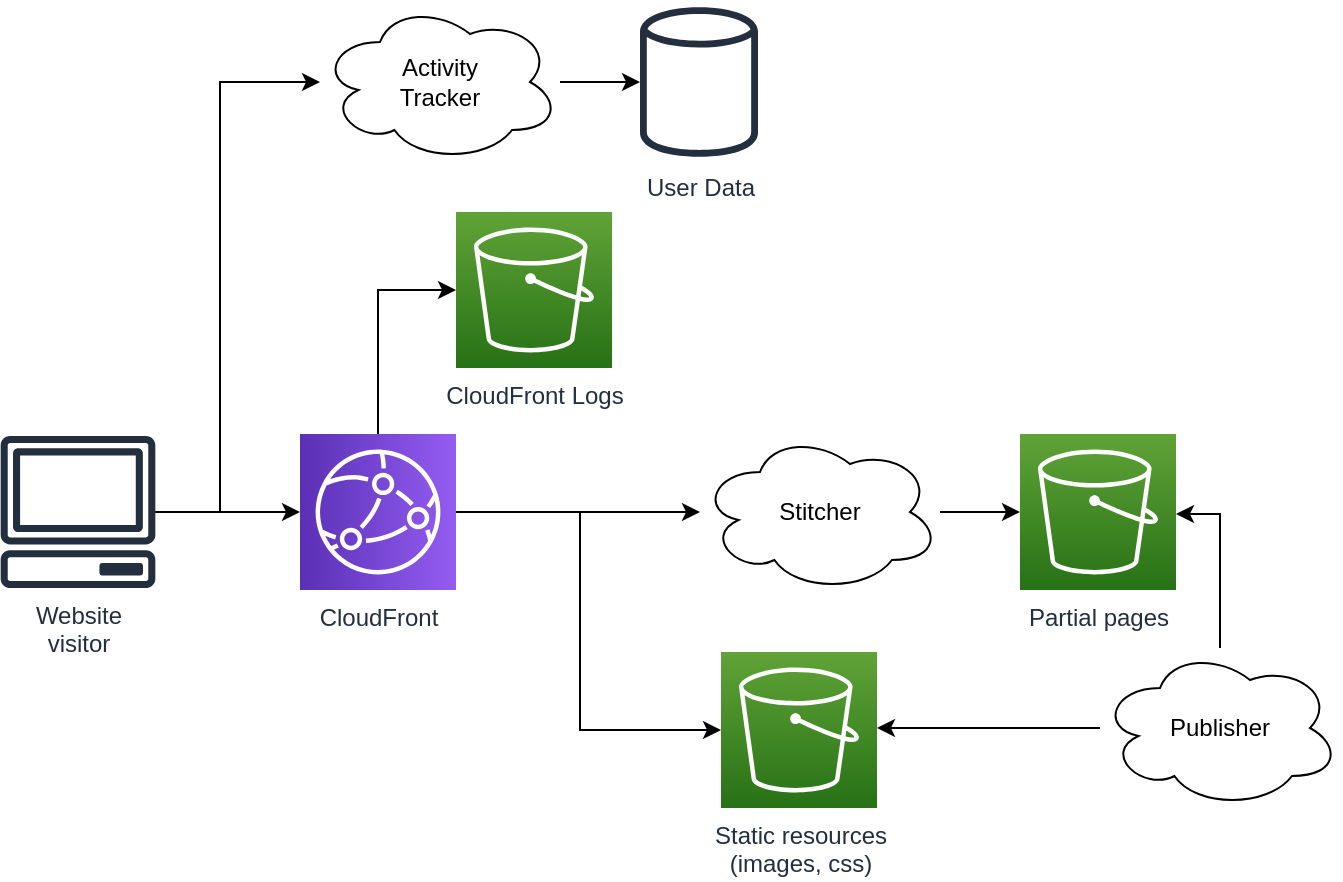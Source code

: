 <mxfile version="14.1.8" type="device"><diagram id="CfiFzVd1xthBuLPHeY75" name="Page-1"><mxGraphModel dx="946" dy="618" grid="1" gridSize="10" guides="1" tooltips="1" connect="1" arrows="1" fold="1" page="1" pageScale="1" pageWidth="827" pageHeight="1169" math="0" shadow="0"><root><mxCell id="0"/><mxCell id="1" parent="0"/><mxCell id="qgEovbpqU0CDhyu8VuXt-6" value="" style="edgeStyle=none;rounded=0;orthogonalLoop=1;jettySize=auto;html=1;" parent="1" source="qgEovbpqU0CDhyu8VuXt-3" target="qgEovbpqU0CDhyu8VuXt-4" edge="1"><mxGeometry relative="1" as="geometry"><Array as="points"><mxPoint x="300" y="265"/><mxPoint x="300" y="374"/></Array></mxGeometry></mxCell><mxCell id="qgEovbpqU0CDhyu8VuXt-7" value="" style="edgeStyle=none;rounded=0;orthogonalLoop=1;jettySize=auto;html=1;" parent="1" source="qgEovbpqU0CDhyu8VuXt-3" target="qgEovbpqU0CDhyu8VuXt-5" edge="1"><mxGeometry relative="1" as="geometry"><Array as="points"><mxPoint x="199" y="154"/></Array></mxGeometry></mxCell><mxCell id="qgEovbpqU0CDhyu8VuXt-3" value="CloudFront" style="outlineConnect=0;fontColor=#232F3E;gradientColor=#945DF2;gradientDirection=north;fillColor=#5A30B5;strokeColor=#ffffff;dashed=0;verticalLabelPosition=bottom;verticalAlign=top;align=center;html=1;fontSize=12;fontStyle=0;aspect=fixed;shape=mxgraph.aws4.resourceIcon;resIcon=mxgraph.aws4.cloudfront;direction=south;" parent="1" vertex="1"><mxGeometry x="160" y="226" width="78" height="78" as="geometry"/></mxCell><mxCell id="qgEovbpqU0CDhyu8VuXt-4" value="Static resources&lt;br&gt;(images, css)" style="outlineConnect=0;fontColor=#232F3E;gradientColor=#60A337;gradientDirection=north;fillColor=#277116;strokeColor=#ffffff;dashed=0;verticalLabelPosition=bottom;verticalAlign=top;align=center;html=1;fontSize=12;fontStyle=0;aspect=fixed;shape=mxgraph.aws4.resourceIcon;resIcon=mxgraph.aws4.s3;" parent="1" vertex="1"><mxGeometry x="370.5" y="335" width="78" height="78" as="geometry"/></mxCell><mxCell id="qgEovbpqU0CDhyu8VuXt-5" value="CloudFront Logs" style="outlineConnect=0;fontColor=#232F3E;gradientColor=#60A337;gradientDirection=north;fillColor=#277116;strokeColor=#ffffff;dashed=0;verticalLabelPosition=bottom;verticalAlign=top;align=center;html=1;fontSize=12;fontStyle=0;aspect=fixed;shape=mxgraph.aws4.resourceIcon;resIcon=mxgraph.aws4.s3;" parent="1" vertex="1"><mxGeometry x="238" y="115" width="78" height="78" as="geometry"/></mxCell><mxCell id="qgEovbpqU0CDhyu8VuXt-10" value="" style="edgeStyle=orthogonalEdgeStyle;rounded=0;orthogonalLoop=1;jettySize=auto;html=1;" parent="1" source="qgEovbpqU0CDhyu8VuXt-9" target="qgEovbpqU0CDhyu8VuXt-4" edge="1"><mxGeometry relative="1" as="geometry"><Array as="points"><mxPoint x="600" y="345"/></Array></mxGeometry></mxCell><mxCell id="qgEovbpqU0CDhyu8VuXt-27" value="" style="edgeStyle=orthogonalEdgeStyle;rounded=0;orthogonalLoop=1;jettySize=auto;html=1;" parent="1" source="qgEovbpqU0CDhyu8VuXt-9" target="qgEovbpqU0CDhyu8VuXt-19" edge="1"><mxGeometry relative="1" as="geometry"><Array as="points"><mxPoint x="620" y="266"/></Array></mxGeometry></mxCell><mxCell id="qgEovbpqU0CDhyu8VuXt-9" value="Publisher" style="ellipse;shape=cloud;whiteSpace=wrap;html=1;" parent="1" vertex="1"><mxGeometry x="560" y="333" width="120" height="80" as="geometry"/></mxCell><mxCell id="qgEovbpqU0CDhyu8VuXt-16" value="" style="edgeStyle=orthogonalEdgeStyle;rounded=0;orthogonalLoop=1;jettySize=auto;html=1;" parent="1" source="qgEovbpqU0CDhyu8VuXt-11" target="qgEovbpqU0CDhyu8VuXt-15" edge="1"><mxGeometry relative="1" as="geometry"/></mxCell><mxCell id="qgEovbpqU0CDhyu8VuXt-11" value="Activity&lt;br&gt;Tracker" style="ellipse;shape=cloud;whiteSpace=wrap;html=1;" parent="1" vertex="1"><mxGeometry x="170" y="10" width="120" height="80" as="geometry"/></mxCell><mxCell id="qgEovbpqU0CDhyu8VuXt-13" value="" style="edgeStyle=orthogonalEdgeStyle;rounded=0;orthogonalLoop=1;jettySize=auto;html=1;" parent="1" source="qgEovbpqU0CDhyu8VuXt-12" target="qgEovbpqU0CDhyu8VuXt-3" edge="1"><mxGeometry relative="1" as="geometry"/></mxCell><mxCell id="qgEovbpqU0CDhyu8VuXt-14" value="" style="edgeStyle=orthogonalEdgeStyle;rounded=0;orthogonalLoop=1;jettySize=auto;html=1;" parent="1" source="qgEovbpqU0CDhyu8VuXt-12" target="qgEovbpqU0CDhyu8VuXt-11" edge="1"><mxGeometry relative="1" as="geometry"><Array as="points"><mxPoint x="120" y="265"/><mxPoint x="120" y="50"/></Array></mxGeometry></mxCell><mxCell id="qgEovbpqU0CDhyu8VuXt-12" value="Website&lt;br&gt;visitor" style="outlineConnect=0;fontColor=#232F3E;gradientColor=none;fillColor=#232F3E;strokeColor=none;dashed=0;verticalLabelPosition=bottom;verticalAlign=top;align=center;html=1;fontSize=12;fontStyle=0;aspect=fixed;pointerEvents=1;shape=mxgraph.aws4.client;" parent="1" vertex="1"><mxGeometry x="10" y="227" width="78" height="76" as="geometry"/></mxCell><mxCell id="qgEovbpqU0CDhyu8VuXt-15" value="User Data" style="outlineConnect=0;fontColor=#232F3E;gradientColor=none;fillColor=#232F3E;strokeColor=none;dashed=0;verticalLabelPosition=bottom;verticalAlign=top;align=center;html=1;fontSize=12;fontStyle=0;aspect=fixed;pointerEvents=1;shape=mxgraph.aws4.generic_database;" parent="1" vertex="1"><mxGeometry x="330" y="11" width="59" height="78" as="geometry"/></mxCell><mxCell id="qgEovbpqU0CDhyu8VuXt-19" value="Partial pages" style="outlineConnect=0;fontColor=#232F3E;gradientColor=#60A337;gradientDirection=north;fillColor=#277116;strokeColor=#ffffff;dashed=0;verticalLabelPosition=bottom;verticalAlign=top;align=center;html=1;fontSize=12;fontStyle=0;aspect=fixed;shape=mxgraph.aws4.resourceIcon;resIcon=mxgraph.aws4.s3;" parent="1" vertex="1"><mxGeometry x="520" y="226" width="78" height="78" as="geometry"/></mxCell><mxCell id="qgEovbpqU0CDhyu8VuXt-23" value="" style="edgeStyle=orthogonalEdgeStyle;rounded=0;orthogonalLoop=1;jettySize=auto;html=1;" parent="1" source="qgEovbpqU0CDhyu8VuXt-17" target="qgEovbpqU0CDhyu8VuXt-19" edge="1"><mxGeometry relative="1" as="geometry"/></mxCell><mxCell id="qgEovbpqU0CDhyu8VuXt-17" value="Stitcher" style="ellipse;shape=cloud;whiteSpace=wrap;html=1;" parent="1" vertex="1"><mxGeometry x="360" y="225" width="120" height="80" as="geometry"/></mxCell><mxCell id="qgEovbpqU0CDhyu8VuXt-20" value="" style="edgeStyle=none;rounded=0;orthogonalLoop=1;jettySize=auto;html=1;" parent="1" source="qgEovbpqU0CDhyu8VuXt-3" target="qgEovbpqU0CDhyu8VuXt-17" edge="1"><mxGeometry relative="1" as="geometry"><mxPoint x="238" y="265" as="sourcePoint"/><mxPoint x="370.5" y="374" as="targetPoint"/><Array as="points"/></mxGeometry></mxCell></root></mxGraphModel></diagram></mxfile>